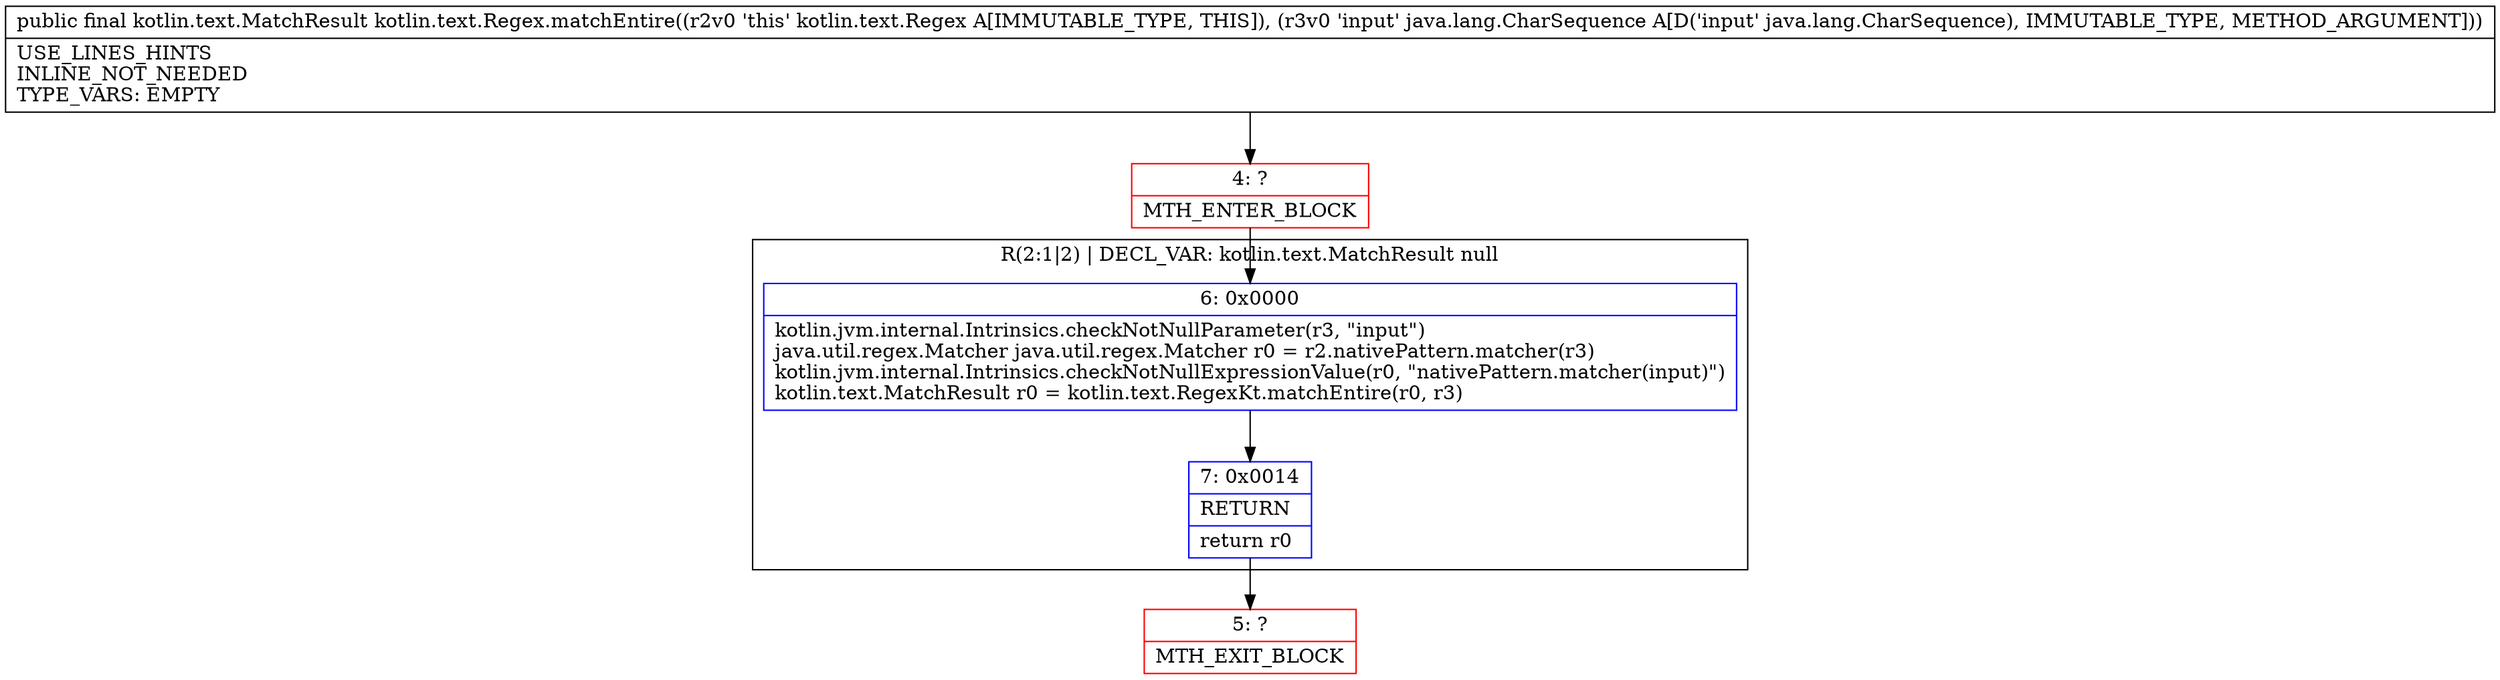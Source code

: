 digraph "CFG forkotlin.text.Regex.matchEntire(Ljava\/lang\/CharSequence;)Lkotlin\/text\/MatchResult;" {
subgraph cluster_Region_629220798 {
label = "R(2:1|2) | DECL_VAR: kotlin.text.MatchResult null\l";
node [shape=record,color=blue];
Node_6 [shape=record,label="{6\:\ 0x0000|kotlin.jvm.internal.Intrinsics.checkNotNullParameter(r3, \"input\")\ljava.util.regex.Matcher java.util.regex.Matcher r0 = r2.nativePattern.matcher(r3)\lkotlin.jvm.internal.Intrinsics.checkNotNullExpressionValue(r0, \"nativePattern.matcher(input)\")\lkotlin.text.MatchResult r0 = kotlin.text.RegexKt.matchEntire(r0, r3)\l}"];
Node_7 [shape=record,label="{7\:\ 0x0014|RETURN\l|return r0\l}"];
}
Node_4 [shape=record,color=red,label="{4\:\ ?|MTH_ENTER_BLOCK\l}"];
Node_5 [shape=record,color=red,label="{5\:\ ?|MTH_EXIT_BLOCK\l}"];
MethodNode[shape=record,label="{public final kotlin.text.MatchResult kotlin.text.Regex.matchEntire((r2v0 'this' kotlin.text.Regex A[IMMUTABLE_TYPE, THIS]), (r3v0 'input' java.lang.CharSequence A[D('input' java.lang.CharSequence), IMMUTABLE_TYPE, METHOD_ARGUMENT]))  | USE_LINES_HINTS\lINLINE_NOT_NEEDED\lTYPE_VARS: EMPTY\l}"];
MethodNode -> Node_4;Node_6 -> Node_7;
Node_7 -> Node_5;
Node_4 -> Node_6;
}

